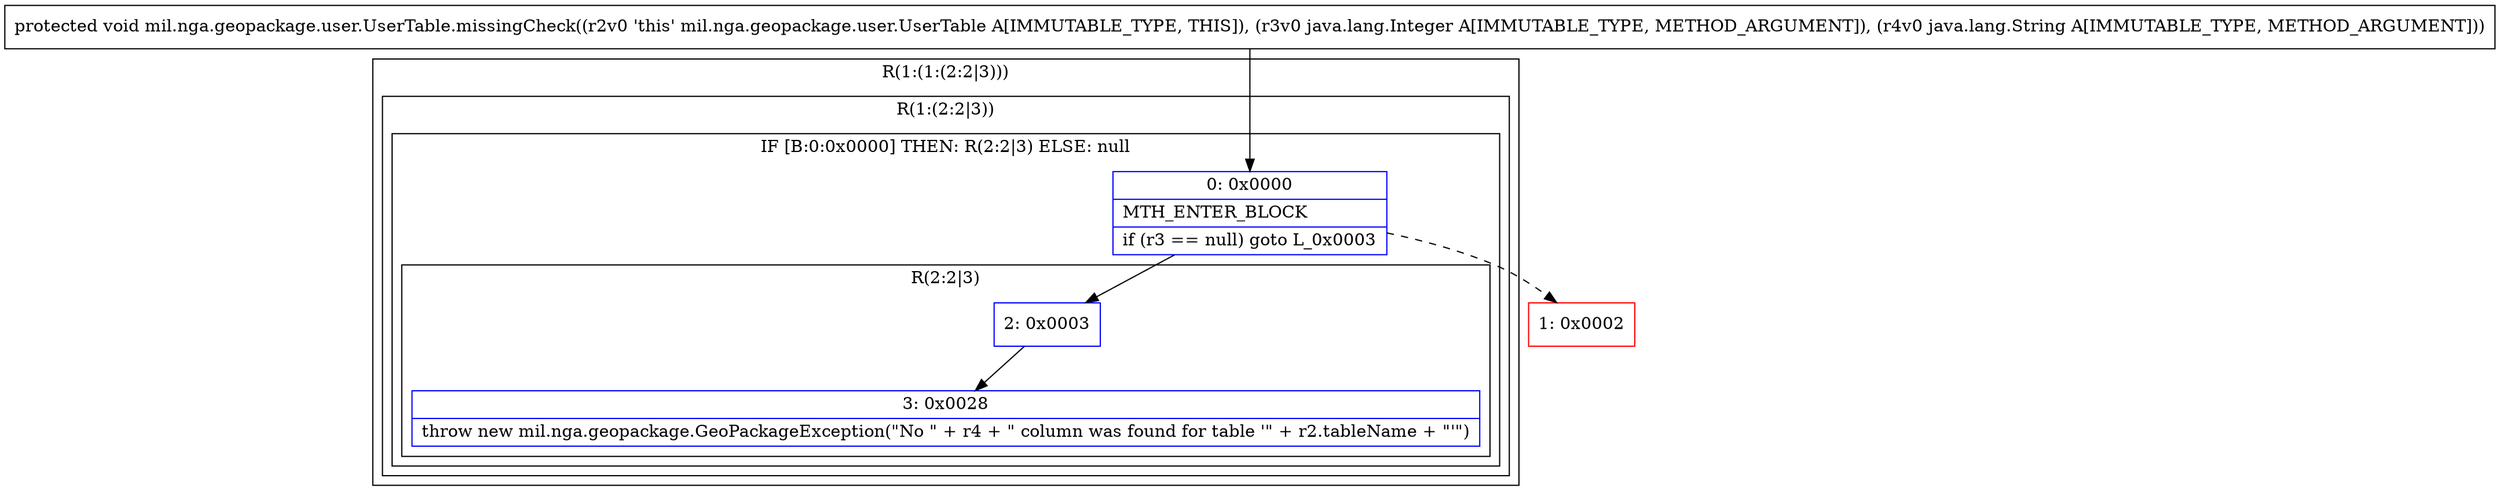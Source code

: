 digraph "CFG formil.nga.geopackage.user.UserTable.missingCheck(Ljava\/lang\/Integer;Ljava\/lang\/String;)V" {
subgraph cluster_Region_918321901 {
label = "R(1:(1:(2:2|3)))";
node [shape=record,color=blue];
subgraph cluster_Region_928358652 {
label = "R(1:(2:2|3))";
node [shape=record,color=blue];
subgraph cluster_IfRegion_763978856 {
label = "IF [B:0:0x0000] THEN: R(2:2|3) ELSE: null";
node [shape=record,color=blue];
Node_0 [shape=record,label="{0\:\ 0x0000|MTH_ENTER_BLOCK\l|if (r3 == null) goto L_0x0003\l}"];
subgraph cluster_Region_706772922 {
label = "R(2:2|3)";
node [shape=record,color=blue];
Node_2 [shape=record,label="{2\:\ 0x0003}"];
Node_3 [shape=record,label="{3\:\ 0x0028|throw new mil.nga.geopackage.GeoPackageException(\"No \" + r4 + \" column was found for table '\" + r2.tableName + \"'\")\l}"];
}
}
}
}
Node_1 [shape=record,color=red,label="{1\:\ 0x0002}"];
MethodNode[shape=record,label="{protected void mil.nga.geopackage.user.UserTable.missingCheck((r2v0 'this' mil.nga.geopackage.user.UserTable A[IMMUTABLE_TYPE, THIS]), (r3v0 java.lang.Integer A[IMMUTABLE_TYPE, METHOD_ARGUMENT]), (r4v0 java.lang.String A[IMMUTABLE_TYPE, METHOD_ARGUMENT])) }"];
MethodNode -> Node_0;
Node_0 -> Node_1[style=dashed];
Node_0 -> Node_2;
Node_2 -> Node_3;
}

